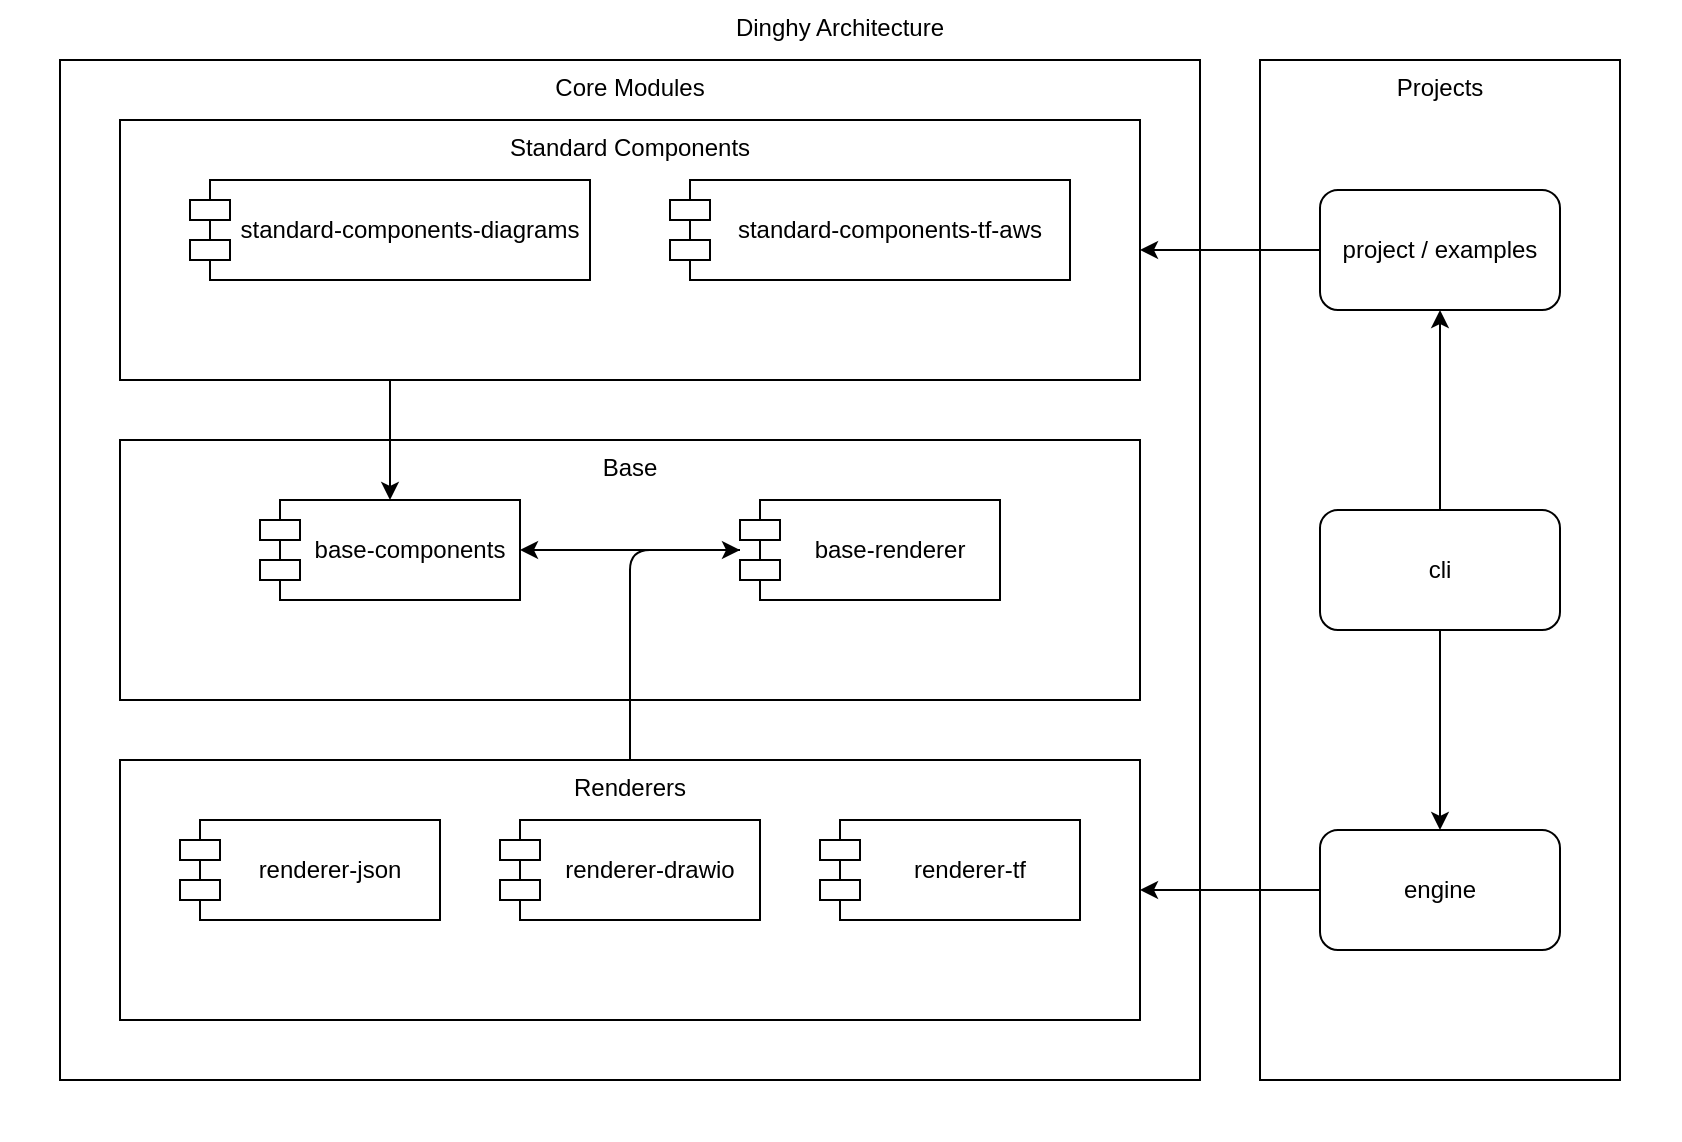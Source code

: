 <mxfile 
  version="25.0.2"
  >
  <diagram
    name="dinghy-architecture"
    >
    <mxGraphModel
      grid="1" 
      gridSize="10" 
      guides="1" 
      tooltips="1" 
      connect="1" 
      arrows="1" 
      fold="1" 
      page="1" 
      pageScale="1" 
      pageWidth="1" 
      pageHeight="1" 
      math="0" 
      shadow="0"
      >
      <root>
        <mxCell
          id="page"
          />
        <mxCell
          id="root" 
          parent="page"
          />
        <mxCell
          style="verticalAlign=top;aspect=fixed;align=center;spacingLeft=5;spacingRight=5;spacingBottom=5;strokeColor=none;" 
          id="dinghyarchitecture" 
          parent="root" 
          value="Dinghy Architecture" 
          vertex="1"
          >
          <mxGeometry
            as="geometry" 
            width="840" 
            height="570" 
            x="0" 
            y="0"
            />
          </mxCell>
        <mxCell
          style="verticalAlign=top;aspect=fixed;align=center;spacingLeft=5;spacingRight=5;spacingBottom=5;" 
          id="coremodules" 
          parent="dinghyarchitecture" 
          value="Core Modules" 
          vertex="1"
          >
          <mxGeometry
            as="geometry" 
            width="570" 
            height="510" 
            x="30" 
            y="30"
            />
          </mxCell>
        <mxCell
          style="verticalAlign=top;aspect=fixed;align=center;spacingLeft=5;spacingRight=5;spacingBottom=5;" 
          id="standardcomponents" 
          parent="coremodules" 
          value="Standard Components" 
          vertex="1"
          >
          <mxGeometry
            as="geometry" 
            width="510" 
            height="130" 
            x="30" 
            y="30"
            />
          </mxCell>
        <mxCell
          style="rounded=1;whiteSpace=wrap;verticalAlign=middle;align=center;shape=module;spacingLeft=20;html=1;" 
          id="module_standardcomponentsdiagrams" 
          parent="standardcomponents" 
          value="standard-components-diagrams" 
          vertex="1"
          >
          <mxGeometry
            width="200" 
            height="50" 
            as="geometry" 
            x="35" 
            y="30"
            />
          </mxCell>
        <mxCell
          style="rounded=1;whiteSpace=wrap;verticalAlign=middle;align=center;shape=module;spacingLeft=20;html=1;" 
          id="module_standardcomponentstfaws" 
          parent="standardcomponents" 
          value="standard-components-tf-aws" 
          vertex="1"
          >
          <mxGeometry
            width="200" 
            height="50" 
            as="geometry" 
            x="275" 
            y="30"
            />
          </mxCell>
        <mxCell
          style="verticalAlign=top;aspect=fixed;align=center;spacingLeft=5;spacingRight=5;spacingBottom=5;" 
          id="base" 
          parent="coremodules" 
          value="Base" 
          vertex="1"
          >
          <mxGeometry
            as="geometry" 
            width="510" 
            height="130" 
            x="30" 
            y="190"
            />
          </mxCell>
        <mxCell
          style="rounded=1;whiteSpace=wrap;verticalAlign=middle;align=center;shape=module;spacingLeft=20;html=1;" 
          id="module_basecomponents" 
          parent="base" 
          value="base-components" 
          vertex="1"
          >
          <mxGeometry
            width="130" 
            height="50" 
            as="geometry" 
            x="70" 
            y="30"
            />
          </mxCell>
        <mxCell
          style="rounded=1;whiteSpace=wrap;verticalAlign=middle;align=center;shape=module;spacingLeft=20;html=1;" 
          id="module_baserenderer" 
          parent="base" 
          value="base-renderer" 
          vertex="1"
          >
          <mxGeometry
            width="130" 
            height="50" 
            as="geometry" 
            x="310" 
            y="30"
            />
          </mxCell>
        <mxCell
          style="verticalAlign=top;aspect=fixed;align=center;spacingLeft=5;spacingRight=5;spacingBottom=5;" 
          id="renderers" 
          parent="coremodules" 
          value="Renderers" 
          vertex="1"
          >
          <mxGeometry
            as="geometry" 
            width="510" 
            height="130" 
            x="30" 
            y="350"
            />
          </mxCell>
        <mxCell
          style="rounded=1;whiteSpace=wrap;verticalAlign=middle;align=center;shape=module;spacingLeft=20;html=1;" 
          id="module_rendererjson" 
          parent="renderers" 
          value="renderer-json" 
          vertex="1"
          >
          <mxGeometry
            width="130" 
            height="50" 
            as="geometry" 
            x="30" 
            y="30"
            />
          </mxCell>
        <mxCell
          style="rounded=1;whiteSpace=wrap;verticalAlign=middle;align=center;shape=module;spacingLeft=20;html=1;" 
          id="module_rendererdrawio" 
          parent="renderers" 
          value="renderer-drawio" 
          vertex="1"
          >
          <mxGeometry
            width="130" 
            height="50" 
            as="geometry" 
            x="190" 
            y="30"
            />
          </mxCell>
        <mxCell
          style="rounded=1;whiteSpace=wrap;verticalAlign=middle;align=center;shape=module;spacingLeft=20;html=1;" 
          id="module_renderertf" 
          parent="renderers" 
          value="renderer-tf" 
          vertex="1"
          >
          <mxGeometry
            width="130" 
            height="50" 
            as="geometry" 
            x="350" 
            y="30"
            />
          </mxCell>
        <mxCell
          style="verticalAlign=top;aspect=fixed;align=center;spacingLeft=5;spacingRight=5;spacingBottom=5;" 
          id="projects" 
          parent="dinghyarchitecture" 
          value="Projects" 
          vertex="1"
          >
          <mxGeometry
            as="geometry" 
            width="180" 
            height="510" 
            x="630" 
            y="30"
            />
          </mxCell>
        <mxCell
          style="rounded=1;whiteSpace=wrap;verticalAlign=middle;align=center;" 
          id="project_projectexamples" 
          parent="projects" 
          value="project / examples" 
          vertex="1"
          >
          <mxGeometry
            width="120" 
            height="60" 
            as="geometry" 
            x="30" 
            y="65"
            />
          </mxCell>
        <mxCell
          style="rounded=1;whiteSpace=wrap;verticalAlign=middle;align=center;" 
          id="project_cli" 
          parent="projects" 
          value="cli" 
          vertex="1"
          >
          <mxGeometry
            width="120" 
            height="60" 
            as="geometry" 
            x="30" 
            y="225"
            />
          </mxCell>
        <mxCell
          style="rounded=1;whiteSpace=wrap;verticalAlign=middle;align=center;" 
          id="project_engine" 
          parent="projects" 
          value="engine" 
          vertex="1"
          >
          <mxGeometry
            width="120" 
            height="60" 
            as="geometry" 
            x="30" 
            y="385"
            />
          </mxCell>
        <mxCell
          id="dependency" 
          source="standardcomponents" 
          target="module_basecomponents" 
          parent="root" 
          edge="1" 
          style="edgeStyle=orthogonalEdgeStyle;"
          >
          <mxGeometry
            relative="1" 
            as="geometry"
            >
            <Array
              as="points"
              >
              <mxPoint
                x="195" 
                y="220"
                />
              <mxPoint
                x="195" 
                y="220"
                />
              </Array>
            </mxGeometry>
          </mxCell>
        <mxCell
          id="dependency_2" 
          source="module_baserenderer" 
          target="module_basecomponents" 
          parent="root" 
          edge="1" 
          style="edgeStyle=orthogonalEdgeStyle;"
          >
          <mxGeometry
            relative="1" 
            as="geometry"
            >
            <Array
              as="points"
              >
              <mxPoint
                x="315" 
                y="275"
                />
              <mxPoint
                x="315" 
                y="275"
                />
              </Array>
            </mxGeometry>
          </mxCell>
        <mxCell
          id="dependency_3" 
          source="renderers" 
          target="module_baserenderer" 
          parent="root" 
          edge="1" 
          style="edgeStyle=orthogonalEdgeStyle;"
          >
          <mxGeometry
            relative="1" 
            as="geometry"
            >
            <Array
              as="points"
              >
              <mxPoint
                x="315" 
                y="340"
                />
              <mxPoint
                x="315" 
                y="340"
                />
              </Array>
            </mxGeometry>
          </mxCell>
        <mxCell
          id="dependency_4" 
          source="project_projectexamples" 
          target="standardcomponents" 
          parent="root" 
          edge="1" 
          style="edgeStyle=orthogonalEdgeStyle;"
          >
          <mxGeometry
            relative="1" 
            as="geometry"
            >
            <Array
              as="points"
              >
              <mxPoint
                x="615" 
                y="125"
                />
              <mxPoint
                x="615" 
                y="125"
                />
              </Array>
            </mxGeometry>
          </mxCell>
        <mxCell
          id="dependency_5" 
          source="project_cli" 
          target="project_projectexamples" 
          parent="root" 
          edge="1" 
          style="edgeStyle=orthogonalEdgeStyle;"
          >
          <mxGeometry
            relative="1" 
            as="geometry"
            >
            <Array
              as="points"
              >
              <mxPoint
                x="720" 
                y="205"
                />
              <mxPoint
                x="720" 
                y="205"
                />
              </Array>
            </mxGeometry>
          </mxCell>
        <mxCell
          id="dependency_6" 
          source="project_engine" 
          target="renderers" 
          parent="root" 
          edge="1" 
          style="edgeStyle=orthogonalEdgeStyle;"
          >
          <mxGeometry
            relative="1" 
            as="geometry"
            >
            <Array
              as="points"
              >
              <mxPoint
                x="615" 
                y="445"
                />
              <mxPoint
                x="615" 
                y="445"
                />
              </Array>
            </mxGeometry>
          </mxCell>
        <mxCell
          id="dependency_7" 
          source="project_cli" 
          target="project_engine" 
          parent="root" 
          edge="1" 
          style="edgeStyle=orthogonalEdgeStyle;"
          >
          <mxGeometry
            relative="1" 
            as="geometry"
            >
            <Array
              as="points"
              >
              <mxPoint
                x="720" 
                y="365"
                />
              <mxPoint
                x="720" 
                y="365"
                />
              </Array>
            </mxGeometry>
          </mxCell>
        </root>
      </mxGraphModel>
    </diagram>
  </mxfile>